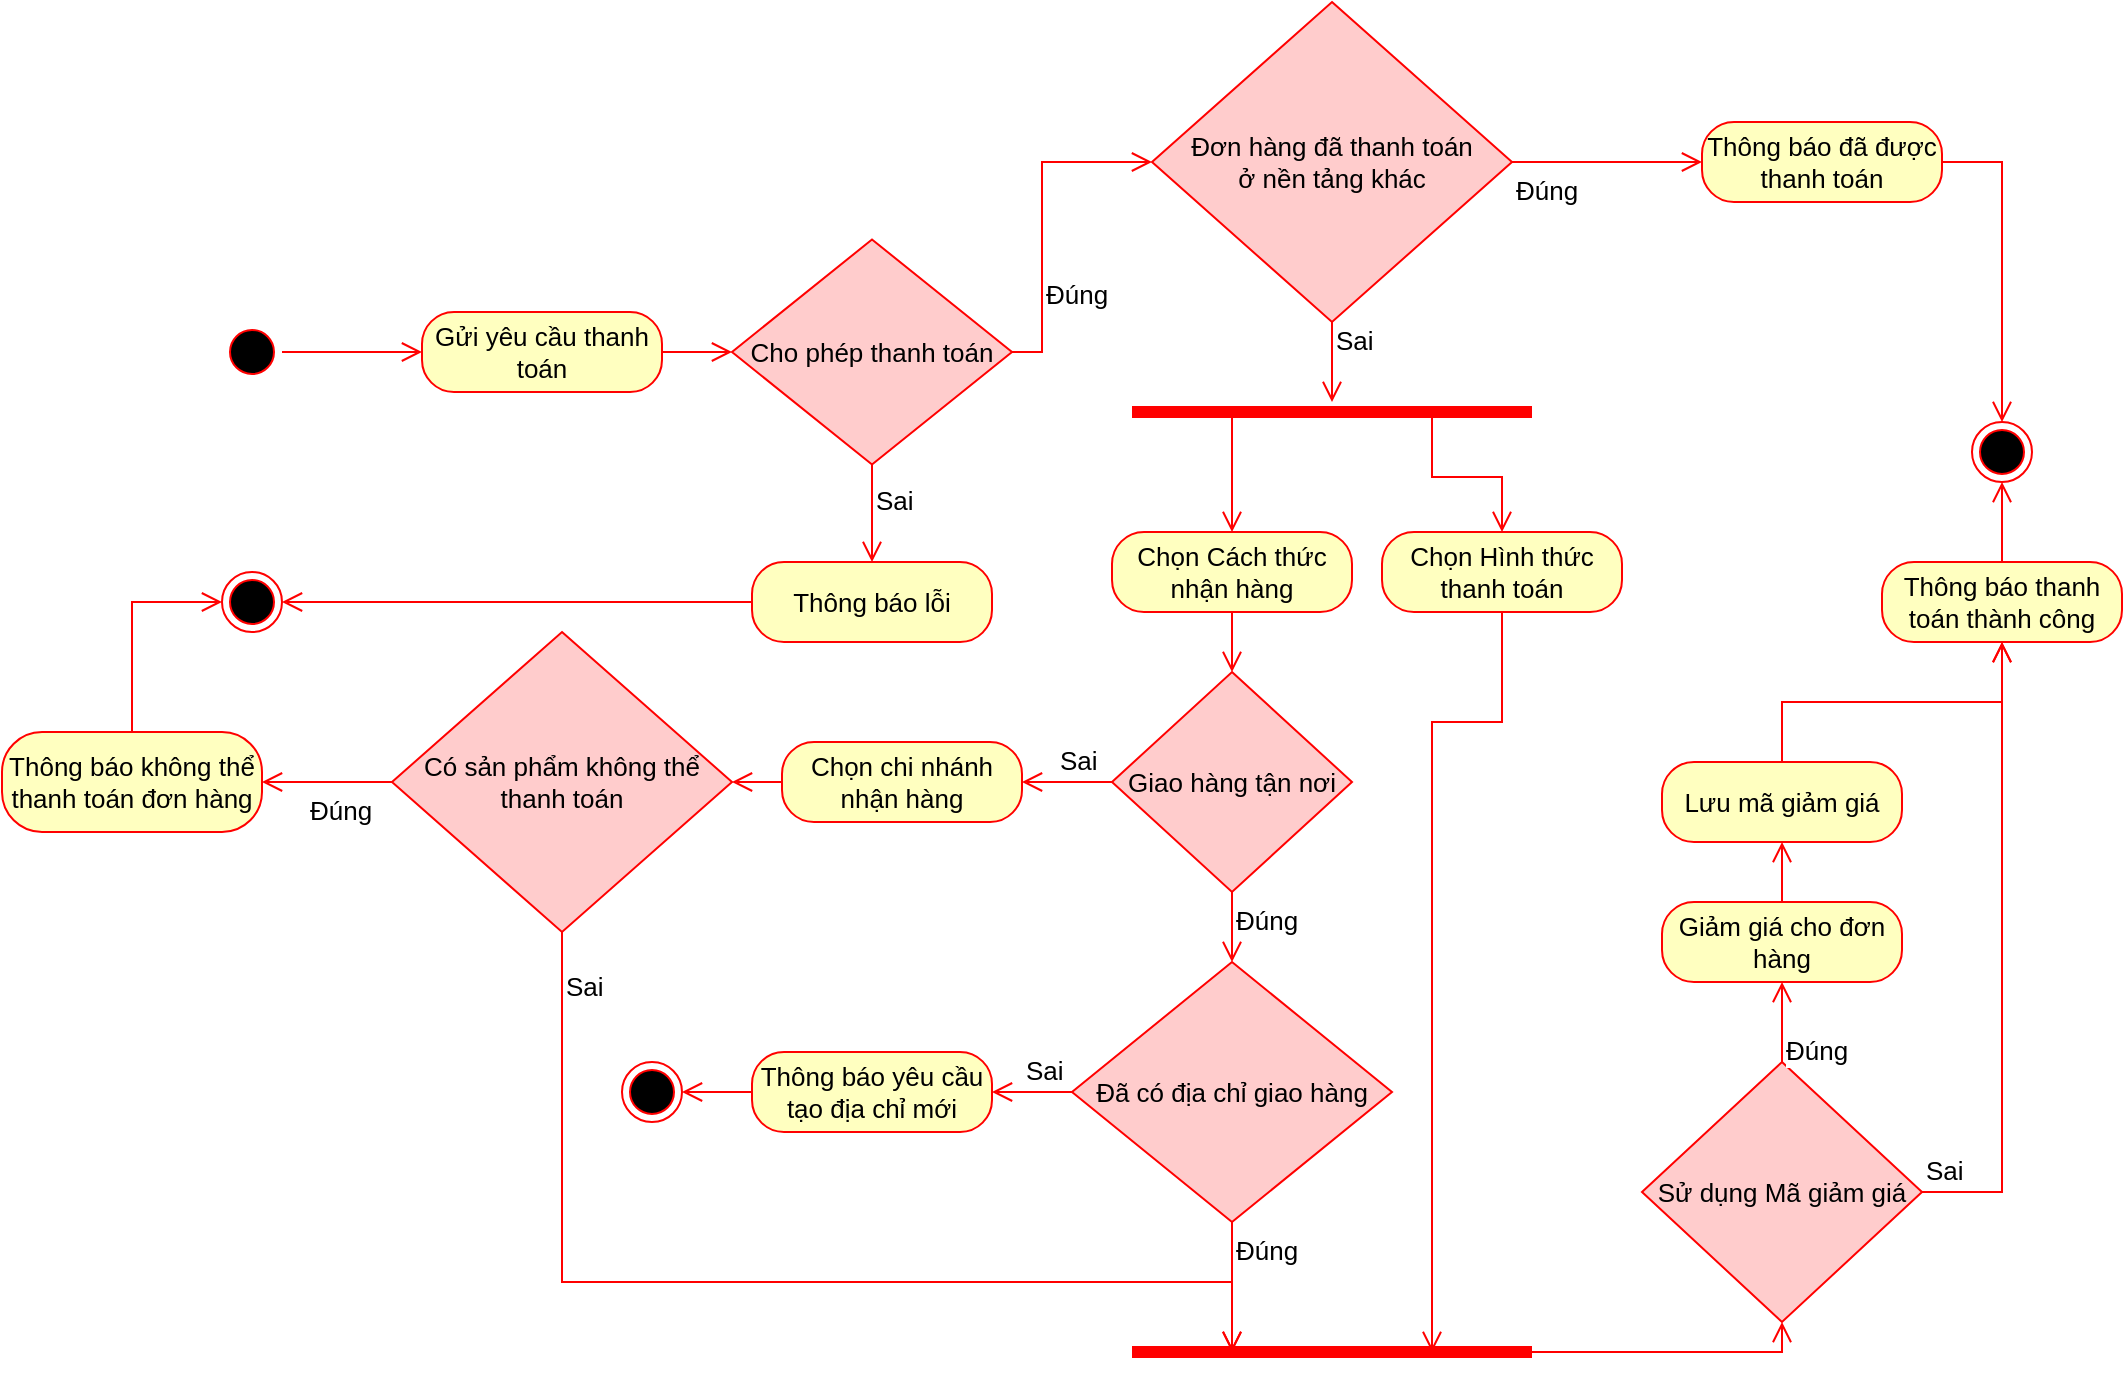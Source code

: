 <mxfile version="15.4.0" type="device"><diagram id="skMRekXybKx67wMyi6yG" name="Page-1"><mxGraphModel dx="1205" dy="728" grid="1" gridSize="10" guides="1" tooltips="1" connect="1" arrows="1" fold="1" page="1" pageScale="1" pageWidth="850" pageHeight="1100" math="0" shadow="0"><root><mxCell id="0"/><mxCell id="1" parent="0"/><mxCell id="TtI5KvE_xr3bm1CQ46xU-1" value="" style="ellipse;html=1;shape=startState;fillColor=#000000;strokeColor=#ff0000;fontSize=13;" parent="1" vertex="1"><mxGeometry x="380" y="240" width="30" height="30" as="geometry"/></mxCell><mxCell id="TtI5KvE_xr3bm1CQ46xU-2" value="" style="edgeStyle=orthogonalEdgeStyle;html=1;verticalAlign=bottom;endArrow=open;endSize=8;strokeColor=#ff0000;rounded=0;entryX=0;entryY=0.5;entryDx=0;entryDy=0;fontSize=13;" parent="1" source="TtI5KvE_xr3bm1CQ46xU-1" target="TtI5KvE_xr3bm1CQ46xU-12" edge="1"><mxGeometry relative="1" as="geometry"><mxPoint x="395" y="330" as="targetPoint"/></mxGeometry></mxCell><mxCell id="TtI5KvE_xr3bm1CQ46xU-9" value="Thông báo lỗi" style="rounded=1;whiteSpace=wrap;html=1;arcSize=40;fontColor=#000000;fillColor=#ffffc0;strokeColor=#ff0000;fontSize=13;" parent="1" vertex="1"><mxGeometry x="645" y="360" width="120" height="40" as="geometry"/></mxCell><mxCell id="TtI5KvE_xr3bm1CQ46xU-10" value="" style="edgeStyle=orthogonalEdgeStyle;html=1;verticalAlign=bottom;endArrow=open;endSize=8;strokeColor=#ff0000;rounded=0;entryX=1;entryY=0.5;entryDx=0;entryDy=0;exitX=0;exitY=0.5;exitDx=0;exitDy=0;fontSize=13;" parent="1" source="TtI5KvE_xr3bm1CQ46xU-9" target="TtI5KvE_xr3bm1CQ46xU-11" edge="1"><mxGeometry relative="1" as="geometry"><mxPoint x="470" y="440" as="targetPoint"/></mxGeometry></mxCell><mxCell id="TtI5KvE_xr3bm1CQ46xU-11" value="" style="ellipse;html=1;shape=endState;fillColor=#000000;strokeColor=#ff0000;fontSize=13;" parent="1" vertex="1"><mxGeometry x="380" y="365" width="30" height="30" as="geometry"/></mxCell><mxCell id="TtI5KvE_xr3bm1CQ46xU-12" value="Gửi yêu cầu thanh toán" style="rounded=1;whiteSpace=wrap;html=1;arcSize=40;fontColor=#000000;fillColor=#ffffc0;strokeColor=#ff0000;fontSize=13;" parent="1" vertex="1"><mxGeometry x="480" y="235" width="120" height="40" as="geometry"/></mxCell><mxCell id="TtI5KvE_xr3bm1CQ46xU-13" value="" style="edgeStyle=orthogonalEdgeStyle;html=1;verticalAlign=bottom;endArrow=open;endSize=8;strokeColor=#ff0000;rounded=0;exitX=1;exitY=0.5;exitDx=0;exitDy=0;entryX=0;entryY=0.5;entryDx=0;entryDy=0;fontSize=13;" parent="1" source="TtI5KvE_xr3bm1CQ46xU-12" target="TtI5KvE_xr3bm1CQ46xU-14" edge="1"><mxGeometry relative="1" as="geometry"><mxPoint x="740" y="330" as="targetPoint"/></mxGeometry></mxCell><mxCell id="TtI5KvE_xr3bm1CQ46xU-14" value="Cho phép thanh toán" style="rhombus;whiteSpace=wrap;html=1;fillColor=#FFCCCC;strokeColor=#FF0000;fontSize=13;" parent="1" vertex="1"><mxGeometry x="635" y="198.75" width="140" height="112.5" as="geometry"/></mxCell><mxCell id="TtI5KvE_xr3bm1CQ46xU-15" value="Sai" style="edgeStyle=orthogonalEdgeStyle;html=1;align=left;verticalAlign=bottom;endArrow=open;endSize=8;strokeColor=#ff0000;rounded=0;entryX=0.5;entryY=0;entryDx=0;entryDy=0;fontSize=13;" parent="1" source="TtI5KvE_xr3bm1CQ46xU-14" target="TtI5KvE_xr3bm1CQ46xU-9" edge="1"><mxGeometry x="0.179" relative="1" as="geometry"><mxPoint x="770" y="380" as="targetPoint"/><mxPoint as="offset"/></mxGeometry></mxCell><mxCell id="TtI5KvE_xr3bm1CQ46xU-16" value="Đúng" style="edgeStyle=orthogonalEdgeStyle;html=1;align=left;verticalAlign=top;endArrow=open;endSize=8;strokeColor=#ff0000;rounded=0;exitX=1;exitY=0.5;exitDx=0;exitDy=0;entryX=0;entryY=0.5;entryDx=0;entryDy=0;fontSize=13;" parent="1" source="TtI5KvE_xr3bm1CQ46xU-14" target="W3ouSf4cJykAdwSyCb89-1" edge="1"><mxGeometry x="-0.294" relative="1" as="geometry"><mxPoint x="920" y="240" as="targetPoint"/><Array as="points"><mxPoint x="790" y="255"/><mxPoint x="790" y="160"/></Array><mxPoint as="offset"/></mxGeometry></mxCell><mxCell id="TtI5KvE_xr3bm1CQ46xU-37" value="" style="shape=line;html=1;strokeWidth=6;strokeColor=#ff0000;fontSize=13;" parent="1" vertex="1"><mxGeometry x="835" y="280" width="200" height="10" as="geometry"/></mxCell><mxCell id="TtI5KvE_xr3bm1CQ46xU-38" value="" style="edgeStyle=orthogonalEdgeStyle;html=1;verticalAlign=bottom;endArrow=open;endSize=8;strokeColor=#ff0000;rounded=0;exitX=0.25;exitY=0.5;exitDx=0;exitDy=0;exitPerimeter=0;entryX=0.5;entryY=0;entryDx=0;entryDy=0;fontSize=13;" parent="1" source="TtI5KvE_xr3bm1CQ46xU-37" target="TtI5KvE_xr3bm1CQ46xU-40" edge="1"><mxGeometry relative="1" as="geometry"><mxPoint x="940" y="400" as="targetPoint"/></mxGeometry></mxCell><mxCell id="TtI5KvE_xr3bm1CQ46xU-39" value="" style="edgeStyle=orthogonalEdgeStyle;html=1;verticalAlign=bottom;endArrow=open;endSize=8;strokeColor=#ff0000;rounded=0;exitX=0.75;exitY=0.5;exitDx=0;exitDy=0;exitPerimeter=0;entryX=0.5;entryY=0;entryDx=0;entryDy=0;fontSize=13;" parent="1" source="TtI5KvE_xr3bm1CQ46xU-37" target="TtI5KvE_xr3bm1CQ46xU-60" edge="1"><mxGeometry relative="1" as="geometry"><mxPoint x="950" y="410" as="targetPoint"/><mxPoint x="900" y="335" as="sourcePoint"/></mxGeometry></mxCell><mxCell id="TtI5KvE_xr3bm1CQ46xU-40" value="Chọn Cách thức nhận hàng" style="rounded=1;whiteSpace=wrap;html=1;arcSize=40;fontColor=#000000;fillColor=#ffffc0;strokeColor=#ff0000;fontSize=13;" parent="1" vertex="1"><mxGeometry x="825" y="345" width="120" height="40" as="geometry"/></mxCell><mxCell id="TtI5KvE_xr3bm1CQ46xU-41" value="" style="edgeStyle=orthogonalEdgeStyle;html=1;verticalAlign=bottom;endArrow=open;endSize=8;strokeColor=#ff0000;rounded=0;entryX=0.5;entryY=0;entryDx=0;entryDy=0;fontSize=13;" parent="1" source="TtI5KvE_xr3bm1CQ46xU-40" target="TtI5KvE_xr3bm1CQ46xU-45" edge="1"><mxGeometry relative="1" as="geometry"><mxPoint x="890" y="480" as="targetPoint"/></mxGeometry></mxCell><mxCell id="TtI5KvE_xr3bm1CQ46xU-45" value="Giao hàng tận nơi" style="rhombus;whiteSpace=wrap;html=1;fillColor=#FFCCCC;strokeColor=#FF0000;fontSize=13;" parent="1" vertex="1"><mxGeometry x="825" y="415" width="120" height="110" as="geometry"/></mxCell><mxCell id="TtI5KvE_xr3bm1CQ46xU-46" value="Sai" style="edgeStyle=orthogonalEdgeStyle;html=1;align=left;verticalAlign=bottom;endArrow=open;endSize=8;strokeColor=#ff0000;rounded=0;exitX=0;exitY=0.5;exitDx=0;exitDy=0;entryX=1;entryY=0.5;entryDx=0;entryDy=0;fontSize=13;" parent="1" source="TtI5KvE_xr3bm1CQ46xU-45" target="TtI5KvE_xr3bm1CQ46xU-48" edge="1"><mxGeometry x="0.273" relative="1" as="geometry"><mxPoint x="730" y="520" as="targetPoint"/><mxPoint as="offset"/></mxGeometry></mxCell><mxCell id="TtI5KvE_xr3bm1CQ46xU-47" value="Đúng" style="edgeStyle=orthogonalEdgeStyle;html=1;align=left;verticalAlign=top;endArrow=open;endSize=8;strokeColor=#ff0000;rounded=0;entryX=0.5;entryY=0;entryDx=0;entryDy=0;fontSize=13;" parent="1" source="TtI5KvE_xr3bm1CQ46xU-45" target="TtI5KvE_xr3bm1CQ46xU-57" edge="1"><mxGeometry x="-1" relative="1" as="geometry"><mxPoint x="890" y="600" as="targetPoint"/></mxGeometry></mxCell><mxCell id="TtI5KvE_xr3bm1CQ46xU-48" value="Chọn chi nhánh nhận hàng" style="rounded=1;whiteSpace=wrap;html=1;arcSize=40;fontColor=#000000;fillColor=#ffffc0;strokeColor=#ff0000;fontSize=13;" parent="1" vertex="1"><mxGeometry x="660" y="450" width="120" height="40" as="geometry"/></mxCell><mxCell id="TtI5KvE_xr3bm1CQ46xU-49" value="" style="edgeStyle=orthogonalEdgeStyle;html=1;verticalAlign=bottom;endArrow=open;endSize=8;strokeColor=#ff0000;rounded=0;exitX=0;exitY=0.5;exitDx=0;exitDy=0;entryX=1;entryY=0.5;entryDx=0;entryDy=0;fontSize=13;" parent="1" source="TtI5KvE_xr3bm1CQ46xU-48" target="TtI5KvE_xr3bm1CQ46xU-51" edge="1"><mxGeometry relative="1" as="geometry"><mxPoint x="1080" y="650" as="targetPoint"/><Array as="points"><mxPoint x="640" y="470"/></Array></mxGeometry></mxCell><mxCell id="TtI5KvE_xr3bm1CQ46xU-51" value="Có sản phẩm không thể thanh toán" style="rhombus;whiteSpace=wrap;html=1;fillColor=#FFCCCC;strokeColor=#FF0000;fontSize=13;" parent="1" vertex="1"><mxGeometry x="465" y="395" width="170" height="150" as="geometry"/></mxCell><mxCell id="TtI5KvE_xr3bm1CQ46xU-52" value="Sai" style="edgeStyle=orthogonalEdgeStyle;html=1;align=left;verticalAlign=bottom;endArrow=open;endSize=8;strokeColor=#ff0000;rounded=0;exitX=0.5;exitY=1;exitDx=0;exitDy=0;entryX=0.25;entryY=0.5;entryDx=0;entryDy=0;entryPerimeter=0;fontSize=13;" parent="1" source="TtI5KvE_xr3bm1CQ46xU-51" target="TtI5KvE_xr3bm1CQ46xU-62" edge="1"><mxGeometry x="-0.862" relative="1" as="geometry"><mxPoint x="845" y="810" as="targetPoint"/><Array as="points"><mxPoint x="550" y="720"/><mxPoint x="885" y="720"/></Array><mxPoint as="offset"/></mxGeometry></mxCell><mxCell id="TtI5KvE_xr3bm1CQ46xU-53" value="Đúng" style="edgeStyle=orthogonalEdgeStyle;html=1;align=left;verticalAlign=top;endArrow=open;endSize=8;strokeColor=#ff0000;rounded=0;entryX=1;entryY=0.5;entryDx=0;entryDy=0;fontSize=13;" parent="1" source="TtI5KvE_xr3bm1CQ46xU-51" target="TtI5KvE_xr3bm1CQ46xU-54" edge="1"><mxGeometry x="0.333" relative="1" as="geometry"><mxPoint x="560" y="650" as="targetPoint"/><mxPoint as="offset"/></mxGeometry></mxCell><mxCell id="TtI5KvE_xr3bm1CQ46xU-54" value="Thông báo không thể thanh toán đơn hàng" style="rounded=1;whiteSpace=wrap;html=1;arcSize=40;fontColor=#000000;fillColor=#ffffc0;strokeColor=#ff0000;fontSize=13;" parent="1" vertex="1"><mxGeometry x="270" y="445" width="130" height="50" as="geometry"/></mxCell><mxCell id="TtI5KvE_xr3bm1CQ46xU-55" value="" style="edgeStyle=orthogonalEdgeStyle;html=1;verticalAlign=bottom;endArrow=open;endSize=8;strokeColor=#ff0000;rounded=0;exitX=0.5;exitY=0;exitDx=0;exitDy=0;entryX=0;entryY=0.5;entryDx=0;entryDy=0;fontSize=13;" parent="1" source="TtI5KvE_xr3bm1CQ46xU-54" target="TtI5KvE_xr3bm1CQ46xU-11" edge="1"><mxGeometry relative="1" as="geometry"><mxPoint x="450" y="720" as="targetPoint"/></mxGeometry></mxCell><mxCell id="TtI5KvE_xr3bm1CQ46xU-57" value="Đã có địa chỉ giao hàng" style="rhombus;whiteSpace=wrap;html=1;fillColor=#FFCCCC;strokeColor=#FF0000;fontSize=13;" parent="1" vertex="1"><mxGeometry x="805" y="560" width="160" height="130" as="geometry"/></mxCell><mxCell id="TtI5KvE_xr3bm1CQ46xU-58" value="Sai" style="edgeStyle=orthogonalEdgeStyle;html=1;align=left;verticalAlign=bottom;endArrow=open;endSize=8;strokeColor=#ff0000;rounded=0;entryX=1;entryY=0.5;entryDx=0;entryDy=0;exitX=0;exitY=0.5;exitDx=0;exitDy=0;fontSize=13;" parent="1" source="TtI5KvE_xr3bm1CQ46xU-57" target="TtI5KvE_xr3bm1CQ46xU-69" edge="1"><mxGeometry x="0.25" relative="1" as="geometry"><mxPoint x="1040" y="640" as="targetPoint"/><mxPoint as="offset"/></mxGeometry></mxCell><mxCell id="TtI5KvE_xr3bm1CQ46xU-59" value="Đúng" style="edgeStyle=orthogonalEdgeStyle;html=1;align=left;verticalAlign=top;endArrow=open;endSize=8;strokeColor=#ff0000;rounded=0;entryX=0.25;entryY=0.5;entryDx=0;entryDy=0;entryPerimeter=0;fontSize=13;" parent="1" source="TtI5KvE_xr3bm1CQ46xU-57" target="TtI5KvE_xr3bm1CQ46xU-62" edge="1"><mxGeometry x="-1" relative="1" as="geometry"><mxPoint x="885" y="790" as="targetPoint"/></mxGeometry></mxCell><mxCell id="TtI5KvE_xr3bm1CQ46xU-60" value="Chọn Hình thức thanh toán" style="rounded=1;whiteSpace=wrap;html=1;arcSize=40;fontColor=#000000;fillColor=#ffffc0;strokeColor=#ff0000;fontSize=13;" parent="1" vertex="1"><mxGeometry x="960" y="345" width="120" height="40" as="geometry"/></mxCell><mxCell id="TtI5KvE_xr3bm1CQ46xU-61" value="" style="edgeStyle=orthogonalEdgeStyle;html=1;verticalAlign=bottom;endArrow=open;endSize=8;strokeColor=#ff0000;rounded=0;entryX=0.75;entryY=0.5;entryDx=0;entryDy=0;entryPerimeter=0;exitX=0.5;exitY=1;exitDx=0;exitDy=0;fontSize=13;" parent="1" source="TtI5KvE_xr3bm1CQ46xU-60" target="TtI5KvE_xr3bm1CQ46xU-62" edge="1"><mxGeometry relative="1" as="geometry"><mxPoint x="1040" y="440" as="targetPoint"/><Array as="points"><mxPoint x="1020" y="440"/><mxPoint x="985" y="440"/></Array></mxGeometry></mxCell><mxCell id="TtI5KvE_xr3bm1CQ46xU-62" value="" style="shape=line;html=1;strokeWidth=6;strokeColor=#ff0000;fontSize=13;" parent="1" vertex="1"><mxGeometry x="835" y="750" width="200" height="10" as="geometry"/></mxCell><mxCell id="TtI5KvE_xr3bm1CQ46xU-63" value="" style="edgeStyle=orthogonalEdgeStyle;html=1;verticalAlign=bottom;endArrow=open;endSize=8;strokeColor=#ff0000;rounded=0;entryX=0.5;entryY=1;entryDx=0;entryDy=0;exitX=1;exitY=0.5;exitDx=0;exitDy=0;exitPerimeter=0;fontSize=13;" parent="1" source="TtI5KvE_xr3bm1CQ46xU-62" target="TtI5KvE_xr3bm1CQ46xU-73" edge="1"><mxGeometry relative="1" as="geometry"><mxPoint x="1160" y="755" as="targetPoint"/></mxGeometry></mxCell><mxCell id="TtI5KvE_xr3bm1CQ46xU-69" value="Thông báo yêu cầu tạo địa chỉ mới" style="rounded=1;whiteSpace=wrap;html=1;arcSize=40;fontColor=#000000;fillColor=#ffffc0;strokeColor=#ff0000;fontSize=13;" parent="1" vertex="1"><mxGeometry x="645" y="605" width="120" height="40" as="geometry"/></mxCell><mxCell id="TtI5KvE_xr3bm1CQ46xU-70" value="" style="edgeStyle=orthogonalEdgeStyle;html=1;verticalAlign=bottom;endArrow=open;endSize=8;strokeColor=#ff0000;rounded=0;entryX=1;entryY=0.5;entryDx=0;entryDy=0;fontSize=13;" parent="1" source="TtI5KvE_xr3bm1CQ46xU-69" target="TtI5KvE_xr3bm1CQ46xU-71" edge="1"><mxGeometry relative="1" as="geometry"><mxPoint x="1060" y="780" as="targetPoint"/></mxGeometry></mxCell><mxCell id="TtI5KvE_xr3bm1CQ46xU-71" value="" style="ellipse;html=1;shape=endState;fillColor=#000000;strokeColor=#ff0000;fontSize=13;" parent="1" vertex="1"><mxGeometry x="580" y="610" width="30" height="30" as="geometry"/></mxCell><mxCell id="TtI5KvE_xr3bm1CQ46xU-73" value="Sử dụng Mã giảm giá" style="rhombus;whiteSpace=wrap;html=1;fillColor=#FFCCCC;strokeColor=#FF0000;fontSize=13;" parent="1" vertex="1"><mxGeometry x="1090" y="610" width="140" height="130" as="geometry"/></mxCell><mxCell id="TtI5KvE_xr3bm1CQ46xU-74" value="Sai" style="edgeStyle=orthogonalEdgeStyle;html=1;align=left;verticalAlign=bottom;endArrow=open;endSize=8;strokeColor=#ff0000;rounded=0;entryX=0.5;entryY=1;entryDx=0;entryDy=0;fontSize=13;" parent="1" source="TtI5KvE_xr3bm1CQ46xU-73" target="Aw46q8TsPqOH5ENB2vdF-5" edge="1"><mxGeometry x="-1" relative="1" as="geometry"><mxPoint x="1260" y="480" as="targetPoint"/><Array as="points"><mxPoint x="1270" y="675"/></Array></mxGeometry></mxCell><mxCell id="TtI5KvE_xr3bm1CQ46xU-75" value="Đúng" style="edgeStyle=orthogonalEdgeStyle;html=1;align=left;verticalAlign=top;endArrow=open;endSize=8;strokeColor=#ff0000;rounded=0;entryX=0.5;entryY=1;entryDx=0;entryDy=0;fontSize=13;" parent="1" source="TtI5KvE_xr3bm1CQ46xU-73" target="Aw46q8TsPqOH5ENB2vdF-1" edge="1"><mxGeometry relative="1" as="geometry"><mxPoint x="1140" y="670" as="targetPoint"/><mxPoint as="offset"/></mxGeometry></mxCell><mxCell id="Aw46q8TsPqOH5ENB2vdF-1" value="Giảm giá cho đơn hàng" style="rounded=1;whiteSpace=wrap;html=1;arcSize=40;fontColor=#000000;fillColor=#ffffc0;strokeColor=#ff0000;fontSize=13;" parent="1" vertex="1"><mxGeometry x="1100" y="530" width="120" height="40" as="geometry"/></mxCell><mxCell id="Aw46q8TsPqOH5ENB2vdF-2" value="" style="edgeStyle=orthogonalEdgeStyle;html=1;verticalAlign=bottom;endArrow=open;endSize=8;strokeColor=#ff0000;rounded=0;exitX=0.5;exitY=0;exitDx=0;exitDy=0;entryX=0.5;entryY=1;entryDx=0;entryDy=0;fontSize=13;" parent="1" source="Aw46q8TsPqOH5ENB2vdF-1" target="Aw46q8TsPqOH5ENB2vdF-3" edge="1"><mxGeometry relative="1" as="geometry"><mxPoint x="1250" y="310" as="targetPoint"/></mxGeometry></mxCell><mxCell id="Aw46q8TsPqOH5ENB2vdF-3" value="Lưu mã giảm giá" style="rounded=1;whiteSpace=wrap;html=1;arcSize=40;fontColor=#000000;fillColor=#ffffc0;strokeColor=#ff0000;fontSize=13;" parent="1" vertex="1"><mxGeometry x="1100" y="460" width="120" height="40" as="geometry"/></mxCell><mxCell id="Aw46q8TsPqOH5ENB2vdF-4" value="" style="edgeStyle=orthogonalEdgeStyle;html=1;verticalAlign=bottom;endArrow=open;endSize=8;strokeColor=#ff0000;rounded=0;entryX=0.5;entryY=1;entryDx=0;entryDy=0;fontSize=13;" parent="1" source="Aw46q8TsPqOH5ENB2vdF-3" target="Aw46q8TsPqOH5ENB2vdF-5" edge="1"><mxGeometry relative="1" as="geometry"><mxPoint x="1110" y="340" as="targetPoint"/></mxGeometry></mxCell><mxCell id="Aw46q8TsPqOH5ENB2vdF-5" value="Thông báo thanh toán thành công" style="rounded=1;whiteSpace=wrap;html=1;arcSize=40;fontColor=#000000;fillColor=#ffffc0;strokeColor=#ff0000;fontSize=13;" parent="1" vertex="1"><mxGeometry x="1210" y="360" width="120" height="40" as="geometry"/></mxCell><mxCell id="Aw46q8TsPqOH5ENB2vdF-6" value="" style="edgeStyle=orthogonalEdgeStyle;html=1;verticalAlign=bottom;endArrow=open;endSize=8;strokeColor=#ff0000;rounded=0;entryX=0.5;entryY=1;entryDx=0;entryDy=0;exitX=0.5;exitY=0;exitDx=0;exitDy=0;fontSize=13;" parent="1" source="Aw46q8TsPqOH5ENB2vdF-5" target="Aw46q8TsPqOH5ENB2vdF-7" edge="1"><mxGeometry relative="1" as="geometry"><mxPoint x="1200" y="190" as="targetPoint"/></mxGeometry></mxCell><mxCell id="Aw46q8TsPqOH5ENB2vdF-7" value="" style="ellipse;html=1;shape=endState;fillColor=#000000;strokeColor=#ff0000;fontSize=13;" parent="1" vertex="1"><mxGeometry x="1255" y="290" width="30" height="30" as="geometry"/></mxCell><mxCell id="W3ouSf4cJykAdwSyCb89-1" value="Đơn hàng đã thanh toán&lt;br&gt;ở nền tảng khác" style="rhombus;whiteSpace=wrap;html=1;fillColor=#FFCCCC;strokeColor=#FF0000;fontSize=13;" parent="1" vertex="1"><mxGeometry x="845" y="80" width="180" height="160" as="geometry"/></mxCell><mxCell id="W3ouSf4cJykAdwSyCb89-2" value="Sai" style="edgeStyle=orthogonalEdgeStyle;html=1;align=left;verticalAlign=bottom;endArrow=open;endSize=8;strokeColor=#ff0000;rounded=0;fontSize=13;" parent="1" source="W3ouSf4cJykAdwSyCb89-1" target="TtI5KvE_xr3bm1CQ46xU-37" edge="1"><mxGeometry relative="1" as="geometry"><mxPoint x="990" y="127.5" as="targetPoint"/><mxPoint as="offset"/></mxGeometry></mxCell><mxCell id="W3ouSf4cJykAdwSyCb89-3" value="Đúng" style="edgeStyle=orthogonalEdgeStyle;html=1;align=left;verticalAlign=top;endArrow=open;endSize=8;strokeColor=#ff0000;rounded=0;exitX=1;exitY=0.5;exitDx=0;exitDy=0;entryX=0;entryY=0.5;entryDx=0;entryDy=0;fontSize=13;" parent="1" source="W3ouSf4cJykAdwSyCb89-1" target="W3ouSf4cJykAdwSyCb89-4" edge="1"><mxGeometry x="-1" relative="1" as="geometry"><mxPoint x="1120" y="180" as="targetPoint"/></mxGeometry></mxCell><mxCell id="W3ouSf4cJykAdwSyCb89-4" value="Thông báo đã được thanh toán" style="rounded=1;whiteSpace=wrap;html=1;arcSize=40;fontColor=#000000;fillColor=#ffffc0;strokeColor=#ff0000;fontSize=13;" parent="1" vertex="1"><mxGeometry x="1120" y="140" width="120" height="40" as="geometry"/></mxCell><mxCell id="W3ouSf4cJykAdwSyCb89-5" value="" style="edgeStyle=orthogonalEdgeStyle;html=1;verticalAlign=bottom;endArrow=open;endSize=8;strokeColor=#ff0000;rounded=0;entryX=0.5;entryY=0;entryDx=0;entryDy=0;fontSize=13;" parent="1" source="W3ouSf4cJykAdwSyCb89-4" target="Aw46q8TsPqOH5ENB2vdF-7" edge="1"><mxGeometry relative="1" as="geometry"><mxPoint x="1200" y="250" as="targetPoint"/></mxGeometry></mxCell></root></mxGraphModel></diagram></mxfile>